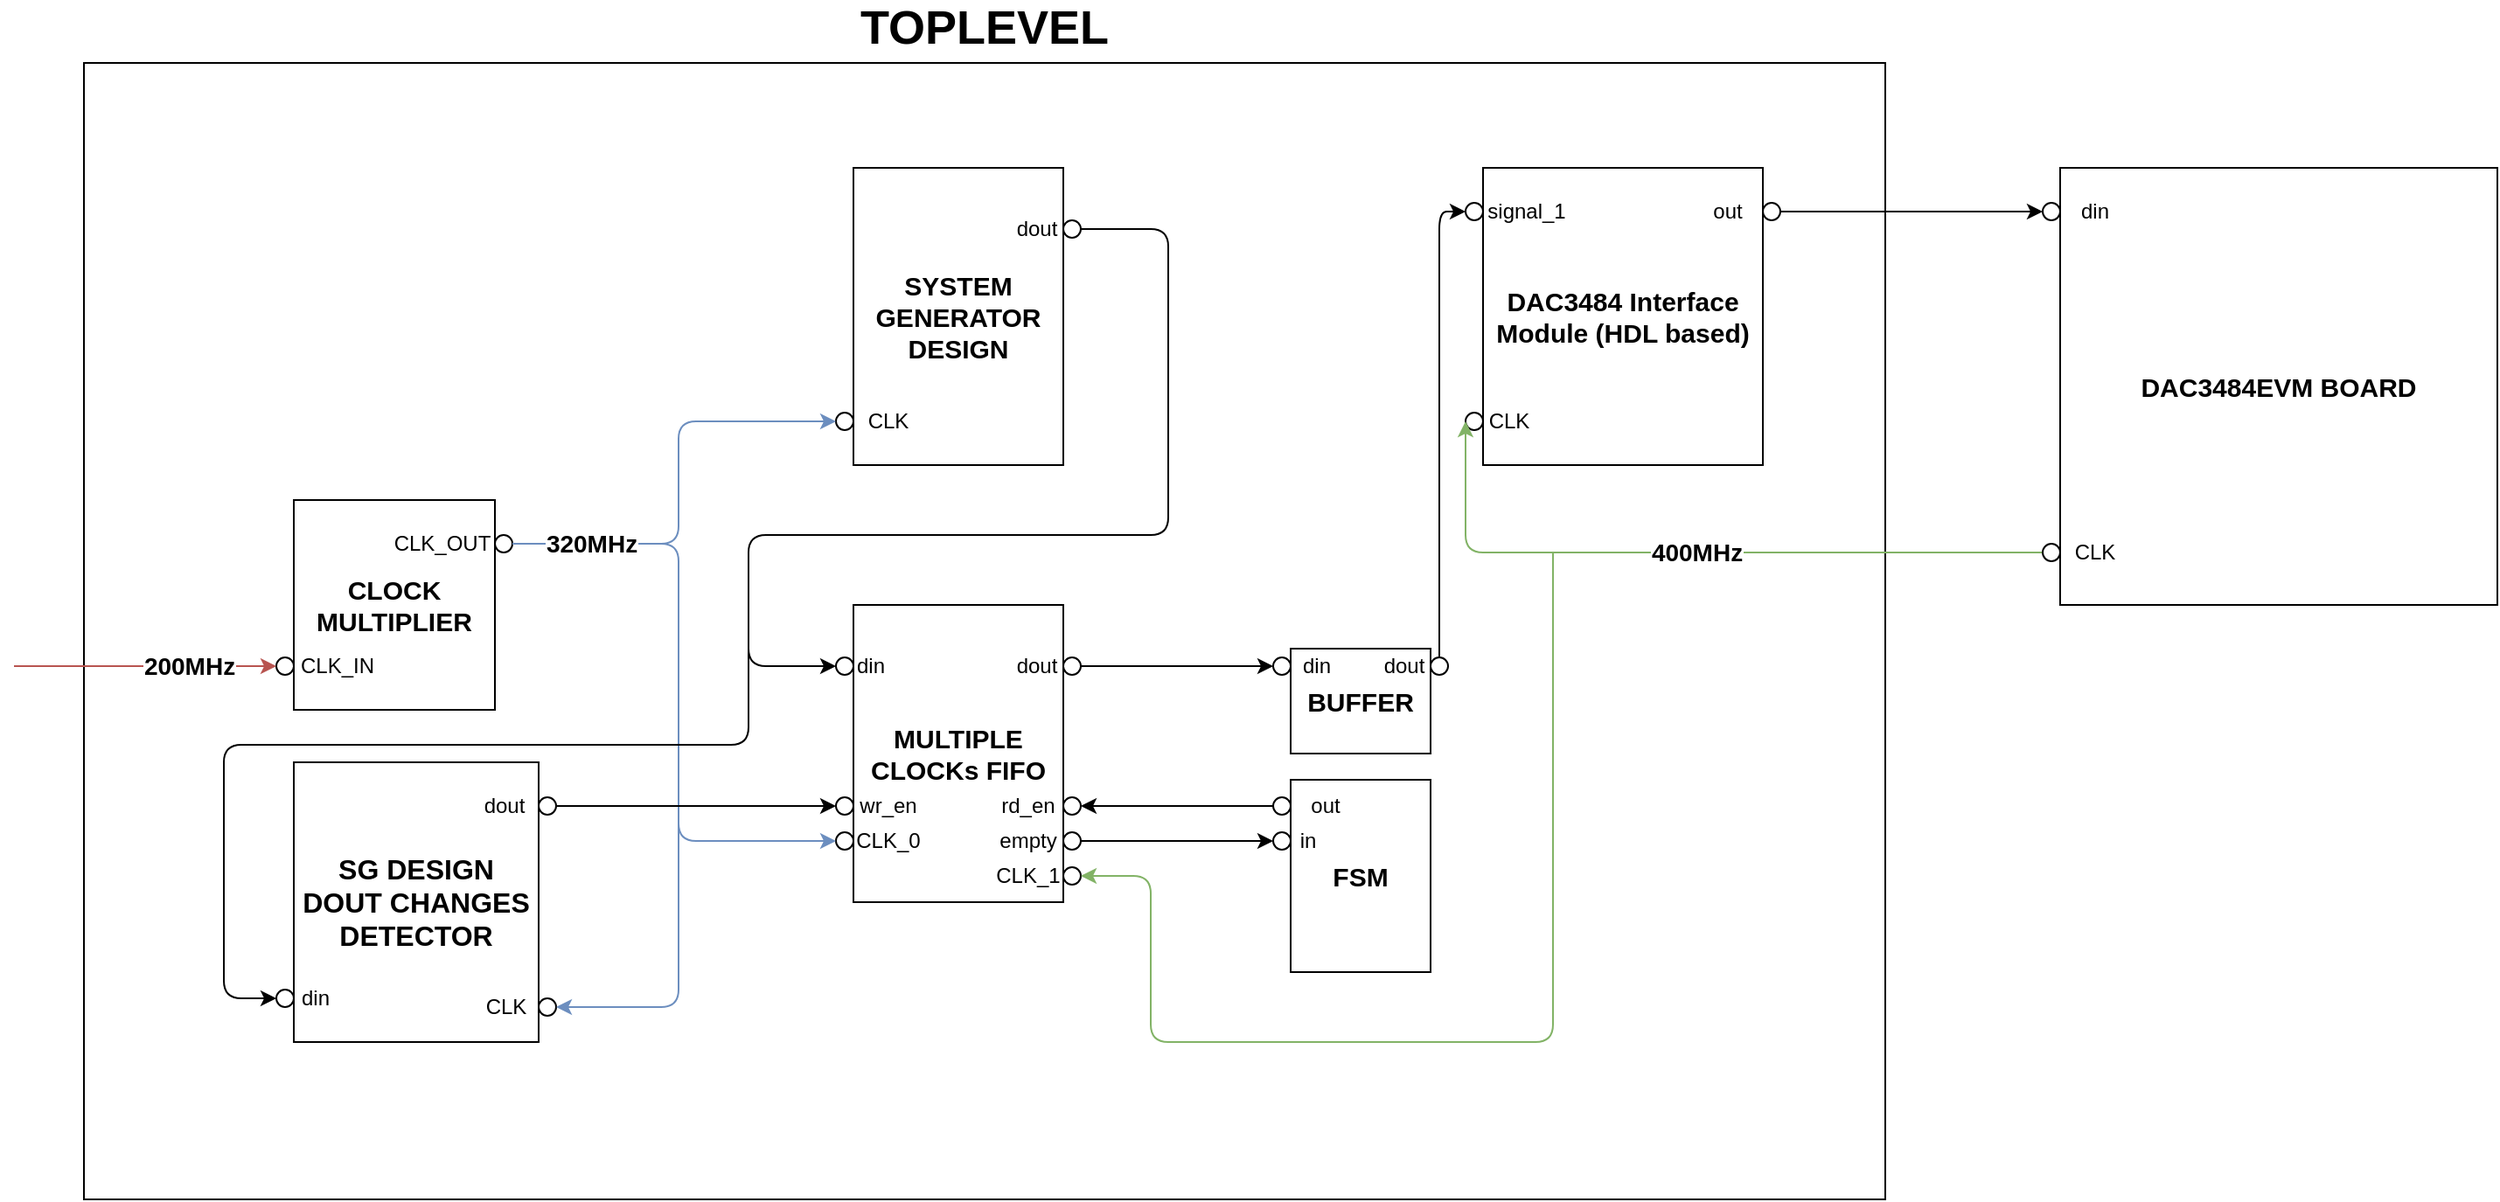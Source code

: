 <mxfile version="13.9.9" type="device"><diagram name="Page-1" id="7e0a89b8-554c-2b80-1dc8-d5c74ca68de4"><mxGraphModel dx="1762" dy="446" grid="1" gridSize="10" guides="1" tooltips="1" connect="1" arrows="1" fold="1" page="1" pageScale="1" pageWidth="1100" pageHeight="850" background="#ffffff" math="0" shadow="0"><root><mxCell id="0"/><mxCell id="1" parent="0"/><mxCell id="FVdMLx7yKSTiwvYgOLTa-85" value="" style="rounded=0;whiteSpace=wrap;html=1;fontSize=14;fillColor=none;" vertex="1" parent="1"><mxGeometry x="-280" y="40" width="1030" height="650" as="geometry"/></mxCell><mxCell id="FVdMLx7yKSTiwvYgOLTa-2" value="&lt;b&gt;&lt;font style=&quot;font-size: 15px&quot;&gt;SYSTEM GENERATOR DESIGN&lt;/font&gt;&lt;/b&gt;" style="rounded=0;whiteSpace=wrap;html=1;" vertex="1" parent="1"><mxGeometry x="160" y="100" width="120" height="170" as="geometry"/></mxCell><mxCell id="FVdMLx7yKSTiwvYgOLTa-4" value="&lt;font size=&quot;1&quot;&gt;&lt;b style=&quot;font-size: 15px&quot;&gt;DAC3484 Interface Module (HDL based)&lt;/b&gt;&lt;/font&gt;" style="rounded=0;whiteSpace=wrap;html=1;" vertex="1" parent="1"><mxGeometry x="520" y="100" width="160" height="170" as="geometry"/></mxCell><mxCell id="FVdMLx7yKSTiwvYgOLTa-5" value="" style="ellipse;whiteSpace=wrap;html=1;aspect=fixed;" vertex="1" parent="1"><mxGeometry x="510" y="120" width="10" height="10" as="geometry"/></mxCell><mxCell id="FVdMLx7yKSTiwvYgOLTa-6" value="" style="ellipse;whiteSpace=wrap;html=1;aspect=fixed;" vertex="1" parent="1"><mxGeometry x="510" y="240" width="10" height="10" as="geometry"/></mxCell><mxCell id="FVdMLx7yKSTiwvYgOLTa-8" value="&lt;div&gt;&lt;b&gt;&lt;font style=&quot;font-size: 15px&quot;&gt;MULTIPLE CLOCKs FIFO&lt;/font&gt;&lt;/b&gt;&lt;/div&gt;" style="rounded=0;whiteSpace=wrap;html=1;align=center;" vertex="1" parent="1"><mxGeometry x="160" y="350" width="120" height="170" as="geometry"/></mxCell><mxCell id="FVdMLx7yKSTiwvYgOLTa-9" value="" style="ellipse;whiteSpace=wrap;html=1;aspect=fixed;" vertex="1" parent="1"><mxGeometry x="280" y="500" width="10" height="10" as="geometry"/></mxCell><mxCell id="FVdMLx7yKSTiwvYgOLTa-10" value="" style="ellipse;whiteSpace=wrap;html=1;aspect=fixed;" vertex="1" parent="1"><mxGeometry x="280" y="380" width="10" height="10" as="geometry"/></mxCell><mxCell id="FVdMLx7yKSTiwvYgOLTa-11" value="" style="ellipse;whiteSpace=wrap;html=1;aspect=fixed;" vertex="1" parent="1"><mxGeometry x="280" y="460" width="10" height="10" as="geometry"/></mxCell><mxCell id="FVdMLx7yKSTiwvYgOLTa-12" value="" style="ellipse;whiteSpace=wrap;html=1;aspect=fixed;" vertex="1" parent="1"><mxGeometry x="150" y="480" width="10" height="10" as="geometry"/></mxCell><mxCell id="FVdMLx7yKSTiwvYgOLTa-13" value="" style="ellipse;whiteSpace=wrap;html=1;aspect=fixed;" vertex="1" parent="1"><mxGeometry x="150" y="380" width="10" height="10" as="geometry"/></mxCell><mxCell id="FVdMLx7yKSTiwvYgOLTa-14" value="" style="ellipse;whiteSpace=wrap;html=1;aspect=fixed;" vertex="1" parent="1"><mxGeometry x="150" y="460" width="10" height="10" as="geometry"/></mxCell><mxCell id="FVdMLx7yKSTiwvYgOLTa-15" value="CLK_0" style="text;html=1;strokeColor=none;fillColor=none;align=center;verticalAlign=middle;whiteSpace=wrap;rounded=0;" vertex="1" parent="1"><mxGeometry x="160" y="475" width="40" height="20" as="geometry"/></mxCell><mxCell id="FVdMLx7yKSTiwvYgOLTa-16" value="CLK_1" style="text;html=1;strokeColor=none;fillColor=none;align=center;verticalAlign=middle;whiteSpace=wrap;rounded=0;" vertex="1" parent="1"><mxGeometry x="240" y="495" width="40" height="20" as="geometry"/></mxCell><mxCell id="FVdMLx7yKSTiwvYgOLTa-17" value="rd_en" style="text;html=1;strokeColor=none;fillColor=none;align=center;verticalAlign=middle;whiteSpace=wrap;rounded=0;" vertex="1" parent="1"><mxGeometry x="240" y="455" width="40" height="20" as="geometry"/></mxCell><mxCell id="FVdMLx7yKSTiwvYgOLTa-18" value="wr_en" style="text;html=1;strokeColor=none;fillColor=none;align=center;verticalAlign=middle;whiteSpace=wrap;rounded=0;" vertex="1" parent="1"><mxGeometry x="160" y="455" width="40" height="20" as="geometry"/></mxCell><mxCell id="FVdMLx7yKSTiwvYgOLTa-19" value="din" style="text;html=1;strokeColor=none;fillColor=none;align=center;verticalAlign=middle;whiteSpace=wrap;rounded=0;" vertex="1" parent="1"><mxGeometry x="150" y="375" width="40" height="20" as="geometry"/></mxCell><mxCell id="FVdMLx7yKSTiwvYgOLTa-20" value="dout" style="text;html=1;strokeColor=none;fillColor=none;align=center;verticalAlign=middle;whiteSpace=wrap;rounded=0;" vertex="1" parent="1"><mxGeometry x="250" y="375" width="30" height="20" as="geometry"/></mxCell><mxCell id="FVdMLx7yKSTiwvYgOLTa-21" value="signal_1" style="text;html=1;strokeColor=none;fillColor=none;align=center;verticalAlign=middle;whiteSpace=wrap;rounded=0;" vertex="1" parent="1"><mxGeometry x="530" y="115" width="30" height="20" as="geometry"/></mxCell><mxCell id="FVdMLx7yKSTiwvYgOLTa-22" value="CLK" style="text;html=1;strokeColor=none;fillColor=none;align=center;verticalAlign=middle;whiteSpace=wrap;rounded=0;" vertex="1" parent="1"><mxGeometry x="520" y="235" width="30" height="20" as="geometry"/></mxCell><mxCell id="FVdMLx7yKSTiwvYgOLTa-23" value="" style="endArrow=classic;html=1;entryX=0;entryY=0.5;entryDx=0;entryDy=0;fillColor=#d5e8d4;strokeColor=#82b366;exitX=0;exitY=0.5;exitDx=0;exitDy=0;" edge="1" parent="1" source="FVdMLx7yKSTiwvYgOLTa-89" target="FVdMLx7yKSTiwvYgOLTa-6"><mxGeometry width="50" height="50" relative="1" as="geometry"><mxPoint x="810" y="320" as="sourcePoint"/><mxPoint x="630" y="370" as="targetPoint"/><Array as="points"><mxPoint x="510" y="320"/></Array></mxGeometry></mxCell><mxCell id="FVdMLx7yKSTiwvYgOLTa-52" value="400MHz" style="edgeLabel;html=1;align=center;verticalAlign=middle;resizable=0;points=[];fontSize=14;fontStyle=1" vertex="1" connectable="0" parent="FVdMLx7yKSTiwvYgOLTa-23"><mxGeometry x="-0.475" relative="1" as="geometry"><mxPoint x="-91.43" as="offset"/></mxGeometry></mxCell><mxCell id="FVdMLx7yKSTiwvYgOLTa-24" value="" style="endArrow=classic;html=1;entryX=1;entryY=0.5;entryDx=0;entryDy=0;fillColor=#d5e8d4;strokeColor=#82b366;" edge="1" parent="1" target="FVdMLx7yKSTiwvYgOLTa-9"><mxGeometry width="50" height="50" relative="1" as="geometry"><mxPoint x="560" y="320" as="sourcePoint"/><mxPoint x="625" y="370" as="targetPoint"/><Array as="points"><mxPoint x="560" y="600"/><mxPoint x="330" y="600"/><mxPoint x="330" y="505"/></Array></mxGeometry></mxCell><mxCell id="FVdMLx7yKSTiwvYgOLTa-26" value="" style="endArrow=classic;html=1;exitX=1;exitY=0.5;exitDx=0;exitDy=0;entryX=0;entryY=0.5;entryDx=0;entryDy=0;" edge="1" parent="1" source="FVdMLx7yKSTiwvYgOLTa-10" target="FVdMLx7yKSTiwvYgOLTa-30"><mxGeometry width="50" height="50" relative="1" as="geometry"><mxPoint x="480" y="410" as="sourcePoint"/><mxPoint x="360" y="385" as="targetPoint"/></mxGeometry></mxCell><mxCell id="FVdMLx7yKSTiwvYgOLTa-28" value="&lt;font style=&quot;font-size: 15px&quot;&gt;&lt;b&gt;BUFFER&lt;/b&gt;&lt;/font&gt;" style="rounded=0;whiteSpace=wrap;html=1;" vertex="1" parent="1"><mxGeometry x="410" y="375" width="80" height="60" as="geometry"/></mxCell><mxCell id="FVdMLx7yKSTiwvYgOLTa-30" value="" style="ellipse;whiteSpace=wrap;html=1;aspect=fixed;" vertex="1" parent="1"><mxGeometry x="400" y="380" width="10" height="10" as="geometry"/></mxCell><mxCell id="FVdMLx7yKSTiwvYgOLTa-31" value="din" style="text;html=1;strokeColor=none;fillColor=none;align=center;verticalAlign=middle;whiteSpace=wrap;rounded=0;" vertex="1" parent="1"><mxGeometry x="410" y="375" width="30" height="20" as="geometry"/></mxCell><mxCell id="FVdMLx7yKSTiwvYgOLTa-32" value="dout" style="text;html=1;strokeColor=none;fillColor=none;align=center;verticalAlign=middle;whiteSpace=wrap;rounded=0;" vertex="1" parent="1"><mxGeometry x="460" y="375" width="30" height="20" as="geometry"/></mxCell><mxCell id="FVdMLx7yKSTiwvYgOLTa-34" value="" style="ellipse;whiteSpace=wrap;html=1;aspect=fixed;" vertex="1" parent="1"><mxGeometry x="490" y="380" width="10" height="10" as="geometry"/></mxCell><mxCell id="FVdMLx7yKSTiwvYgOLTa-35" value="" style="endArrow=classic;html=1;entryX=0;entryY=0.5;entryDx=0;entryDy=0;exitX=0.5;exitY=0;exitDx=0;exitDy=0;" edge="1" parent="1" source="FVdMLx7yKSTiwvYgOLTa-34" target="FVdMLx7yKSTiwvYgOLTa-5"><mxGeometry width="50" height="50" relative="1" as="geometry"><mxPoint x="440" y="330" as="sourcePoint"/><mxPoint x="490" y="280" as="targetPoint"/><Array as="points"><mxPoint x="495" y="125"/></Array></mxGeometry></mxCell><mxCell id="FVdMLx7yKSTiwvYgOLTa-37" value="" style="ellipse;whiteSpace=wrap;html=1;aspect=fixed;" vertex="1" parent="1"><mxGeometry x="280" y="130" width="10" height="10" as="geometry"/></mxCell><mxCell id="FVdMLx7yKSTiwvYgOLTa-38" value="dout" style="text;html=1;strokeColor=none;fillColor=none;align=center;verticalAlign=middle;whiteSpace=wrap;rounded=0;" vertex="1" parent="1"><mxGeometry x="250" y="125" width="30" height="20" as="geometry"/></mxCell><mxCell id="FVdMLx7yKSTiwvYgOLTa-39" value="" style="endArrow=classic;html=1;entryX=0;entryY=0.5;entryDx=0;entryDy=0;exitX=1;exitY=0.5;exitDx=0;exitDy=0;" edge="1" parent="1" source="FVdMLx7yKSTiwvYgOLTa-37" target="FVdMLx7yKSTiwvYgOLTa-19"><mxGeometry width="50" height="50" relative="1" as="geometry"><mxPoint x="90" y="340" as="sourcePoint"/><mxPoint x="140" y="290" as="targetPoint"/><Array as="points"><mxPoint x="340" y="135"/><mxPoint x="340" y="310"/><mxPoint x="100" y="310"/><mxPoint x="100" y="385"/></Array></mxGeometry></mxCell><mxCell id="FVdMLx7yKSTiwvYgOLTa-41" value="" style="ellipse;whiteSpace=wrap;html=1;aspect=fixed;" vertex="1" parent="1"><mxGeometry x="150" y="240" width="10" height="10" as="geometry"/></mxCell><mxCell id="FVdMLx7yKSTiwvYgOLTa-42" value="CLK" style="text;html=1;strokeColor=none;fillColor=none;align=center;verticalAlign=middle;whiteSpace=wrap;rounded=0;" vertex="1" parent="1"><mxGeometry x="165" y="235" width="30" height="20" as="geometry"/></mxCell><mxCell id="FVdMLx7yKSTiwvYgOLTa-43" value="&lt;b&gt;&lt;font style=&quot;font-size: 15px&quot;&gt;CLOCK MULTIPLIER&lt;/font&gt;&lt;/b&gt;" style="rounded=0;whiteSpace=wrap;html=1;" vertex="1" parent="1"><mxGeometry x="-160" y="290" width="115" height="120" as="geometry"/></mxCell><mxCell id="FVdMLx7yKSTiwvYgOLTa-45" value="" style="ellipse;whiteSpace=wrap;html=1;aspect=fixed;" vertex="1" parent="1"><mxGeometry x="-170" y="380" width="10" height="10" as="geometry"/></mxCell><mxCell id="FVdMLx7yKSTiwvYgOLTa-46" value="" style="ellipse;whiteSpace=wrap;html=1;aspect=fixed;" vertex="1" parent="1"><mxGeometry x="-45" y="310" width="10" height="10" as="geometry"/></mxCell><mxCell id="FVdMLx7yKSTiwvYgOLTa-47" value="" style="endArrow=classic;html=1;exitX=1;exitY=0.5;exitDx=0;exitDy=0;entryX=0;entryY=0.5;entryDx=0;entryDy=0;fillColor=#dae8fc;strokeColor=#6c8ebf;" edge="1" parent="1" source="FVdMLx7yKSTiwvYgOLTa-46" target="FVdMLx7yKSTiwvYgOLTa-41"><mxGeometry width="50" height="50" relative="1" as="geometry"><mxPoint x="60" y="170" as="sourcePoint"/><mxPoint x="110" y="120" as="targetPoint"/><Array as="points"><mxPoint x="60" y="315"/><mxPoint x="60" y="245"/></Array></mxGeometry></mxCell><mxCell id="FVdMLx7yKSTiwvYgOLTa-48" value="CLK_OUT" style="text;html=1;strokeColor=none;fillColor=none;align=center;verticalAlign=middle;whiteSpace=wrap;rounded=0;" vertex="1" parent="1"><mxGeometry x="-90" y="305" width="30" height="20" as="geometry"/></mxCell><mxCell id="FVdMLx7yKSTiwvYgOLTa-50" value="CLK_IN" style="text;html=1;strokeColor=none;fillColor=none;align=center;verticalAlign=middle;whiteSpace=wrap;rounded=0;" vertex="1" parent="1"><mxGeometry x="-150" y="375" width="30" height="20" as="geometry"/></mxCell><mxCell id="FVdMLx7yKSTiwvYgOLTa-51" value="200MHz" style="endArrow=classic;html=1;entryX=0;entryY=0.5;entryDx=0;entryDy=0;fillColor=#f8cecc;strokeColor=#b85450;fontSize=14;fontStyle=1" edge="1" parent="1" target="FVdMLx7yKSTiwvYgOLTa-45"><mxGeometry x="0.333" width="50" height="50" relative="1" as="geometry"><mxPoint x="-320" y="385" as="sourcePoint"/><mxPoint x="-230" y="370" as="targetPoint"/><mxPoint as="offset"/></mxGeometry></mxCell><mxCell id="FVdMLx7yKSTiwvYgOLTa-53" value="320MHz" style="endArrow=classic;html=1;exitX=1;exitY=0.5;exitDx=0;exitDy=0;entryX=0;entryY=0.5;entryDx=0;entryDy=0;fillColor=#dae8fc;strokeColor=#6c8ebf;fontStyle=1;fontSize=14;" edge="1" parent="1" source="FVdMLx7yKSTiwvYgOLTa-46" target="FVdMLx7yKSTiwvYgOLTa-12"><mxGeometry x="-0.747" width="50" height="50" relative="1" as="geometry"><mxPoint x="70" y="520" as="sourcePoint"/><mxPoint x="120" y="470" as="targetPoint"/><Array as="points"><mxPoint x="60" y="315"/><mxPoint x="60" y="485"/></Array><mxPoint as="offset"/></mxGeometry></mxCell><mxCell id="FVdMLx7yKSTiwvYgOLTa-54" value="&lt;b&gt;&lt;font style=&quot;font-size: 15px&quot;&gt;FSM&lt;/font&gt;&lt;/b&gt;" style="rounded=0;whiteSpace=wrap;html=1;" vertex="1" parent="1"><mxGeometry x="410" y="450" width="80" height="110" as="geometry"/></mxCell><mxCell id="FVdMLx7yKSTiwvYgOLTa-55" value="" style="ellipse;whiteSpace=wrap;html=1;aspect=fixed;" vertex="1" parent="1"><mxGeometry x="400" y="460" width="10" height="10" as="geometry"/></mxCell><mxCell id="FVdMLx7yKSTiwvYgOLTa-56" value="" style="endArrow=classic;html=1;entryX=1;entryY=0.5;entryDx=0;entryDy=0;exitX=0;exitY=0.5;exitDx=0;exitDy=0;" edge="1" parent="1" source="FVdMLx7yKSTiwvYgOLTa-55" target="FVdMLx7yKSTiwvYgOLTa-11"><mxGeometry width="50" height="50" relative="1" as="geometry"><mxPoint x="150" y="690" as="sourcePoint"/><mxPoint x="200" y="640" as="targetPoint"/></mxGeometry></mxCell><mxCell id="FVdMLx7yKSTiwvYgOLTa-57" value="out" style="text;html=1;strokeColor=none;fillColor=none;align=center;verticalAlign=middle;whiteSpace=wrap;rounded=0;" vertex="1" parent="1"><mxGeometry x="410" y="455" width="40" height="20" as="geometry"/></mxCell><mxCell id="FVdMLx7yKSTiwvYgOLTa-58" value="" style="ellipse;whiteSpace=wrap;html=1;aspect=fixed;" vertex="1" parent="1"><mxGeometry x="280" y="480" width="10" height="10" as="geometry"/></mxCell><mxCell id="FVdMLx7yKSTiwvYgOLTa-59" value="empty" style="text;html=1;strokeColor=none;fillColor=none;align=center;verticalAlign=middle;whiteSpace=wrap;rounded=0;" vertex="1" parent="1"><mxGeometry x="240" y="475" width="40" height="20" as="geometry"/></mxCell><mxCell id="FVdMLx7yKSTiwvYgOLTa-60" value="" style="ellipse;whiteSpace=wrap;html=1;aspect=fixed;" vertex="1" parent="1"><mxGeometry x="400" y="480" width="10" height="10" as="geometry"/></mxCell><mxCell id="FVdMLx7yKSTiwvYgOLTa-61" value="in" style="text;html=1;strokeColor=none;fillColor=none;align=center;verticalAlign=middle;whiteSpace=wrap;rounded=0;" vertex="1" parent="1"><mxGeometry x="410" y="475" width="20" height="20" as="geometry"/></mxCell><mxCell id="FVdMLx7yKSTiwvYgOLTa-62" value="" style="endArrow=classic;html=1;exitX=1;exitY=0.5;exitDx=0;exitDy=0;entryX=0;entryY=0.5;entryDx=0;entryDy=0;" edge="1" parent="1" source="FVdMLx7yKSTiwvYgOLTa-58" target="FVdMLx7yKSTiwvYgOLTa-60"><mxGeometry width="50" height="50" relative="1" as="geometry"><mxPoint x="240" y="570" as="sourcePoint"/><mxPoint x="190" y="560" as="targetPoint"/></mxGeometry></mxCell><mxCell id="FVdMLx7yKSTiwvYgOLTa-63" value="&lt;font style=&quot;font-size: 16px&quot;&gt;&lt;b&gt;SG DESIGN DOUT CHANGES DETECTOR&lt;/b&gt;&lt;/font&gt;" style="rounded=0;whiteSpace=wrap;html=1;" vertex="1" parent="1"><mxGeometry x="-160" y="440" width="140" height="160" as="geometry"/></mxCell><mxCell id="FVdMLx7yKSTiwvYgOLTa-64" value="" style="ellipse;whiteSpace=wrap;html=1;aspect=fixed;" vertex="1" parent="1"><mxGeometry x="-20" y="460" width="10" height="10" as="geometry"/></mxCell><mxCell id="FVdMLx7yKSTiwvYgOLTa-71" value="" style="ellipse;whiteSpace=wrap;html=1;aspect=fixed;" vertex="1" parent="1"><mxGeometry x="-170" y="570" width="10" height="10" as="geometry"/></mxCell><mxCell id="FVdMLx7yKSTiwvYgOLTa-74" value="din" style="text;html=1;strokeColor=none;fillColor=none;align=center;verticalAlign=middle;whiteSpace=wrap;rounded=0;" vertex="1" parent="1"><mxGeometry x="-160" y="565" width="25" height="20" as="geometry"/></mxCell><mxCell id="FVdMLx7yKSTiwvYgOLTa-75" value="dout" style="text;html=1;strokeColor=none;fillColor=none;align=center;verticalAlign=middle;whiteSpace=wrap;rounded=0;" vertex="1" parent="1"><mxGeometry x="-52.5" y="455" width="25" height="20" as="geometry"/></mxCell><mxCell id="FVdMLx7yKSTiwvYgOLTa-76" value="" style="endArrow=classic;html=1;entryX=0;entryY=0.5;entryDx=0;entryDy=0;" edge="1" parent="1" target="FVdMLx7yKSTiwvYgOLTa-71"><mxGeometry width="50" height="50" relative="1" as="geometry"><mxPoint x="100" y="370" as="sourcePoint"/><mxPoint x="110" y="590" as="targetPoint"/><Array as="points"><mxPoint x="100" y="430"/><mxPoint x="-200" y="430"/><mxPoint x="-200" y="575"/></Array></mxGeometry></mxCell><mxCell id="FVdMLx7yKSTiwvYgOLTa-77" value="" style="endArrow=classic;html=1;exitX=1;exitY=0.5;exitDx=0;exitDy=0;entryX=0;entryY=0.5;entryDx=0;entryDy=0;" edge="1" parent="1" source="FVdMLx7yKSTiwvYgOLTa-64" target="FVdMLx7yKSTiwvYgOLTa-14"><mxGeometry width="50" height="50" relative="1" as="geometry"><mxPoint x="60" y="580" as="sourcePoint"/><mxPoint x="110" y="530" as="targetPoint"/></mxGeometry></mxCell><mxCell id="FVdMLx7yKSTiwvYgOLTa-78" value="CLK" style="text;html=1;strokeColor=none;fillColor=none;align=center;verticalAlign=middle;whiteSpace=wrap;rounded=0;" vertex="1" parent="1"><mxGeometry x="-52.5" y="570" width="27" height="20" as="geometry"/></mxCell><mxCell id="FVdMLx7yKSTiwvYgOLTa-80" value="" style="ellipse;whiteSpace=wrap;html=1;aspect=fixed;" vertex="1" parent="1"><mxGeometry x="-20" y="575" width="10" height="10" as="geometry"/></mxCell><mxCell id="FVdMLx7yKSTiwvYgOLTa-81" value="" style="endArrow=classic;html=1;entryX=1;entryY=0.5;entryDx=0;entryDy=0;fillColor=#dae8fc;strokeColor=#6c8ebf;" edge="1" parent="1" target="FVdMLx7yKSTiwvYgOLTa-80"><mxGeometry width="50" height="50" relative="1" as="geometry"><mxPoint x="60" y="470" as="sourcePoint"/><mxPoint x="80" y="540" as="targetPoint"/><Array as="points"><mxPoint x="60" y="580"/></Array></mxGeometry></mxCell><mxCell id="FVdMLx7yKSTiwvYgOLTa-82" value="" style="endArrow=classic;html=1;fontSize=14;exitX=1;exitY=0.5;exitDx=0;exitDy=0;entryX=0;entryY=0.5;entryDx=0;entryDy=0;" edge="1" parent="1" source="FVdMLx7yKSTiwvYgOLTa-83" target="FVdMLx7yKSTiwvYgOLTa-91"><mxGeometry width="50" height="50" relative="1" as="geometry"><mxPoint x="720" y="140" as="sourcePoint"/><mxPoint x="810" y="125" as="targetPoint"/></mxGeometry></mxCell><mxCell id="FVdMLx7yKSTiwvYgOLTa-83" value="" style="ellipse;whiteSpace=wrap;html=1;aspect=fixed;" vertex="1" parent="1"><mxGeometry x="680" y="120" width="10" height="10" as="geometry"/></mxCell><mxCell id="FVdMLx7yKSTiwvYgOLTa-84" value="out" style="text;html=1;strokeColor=none;fillColor=none;align=center;verticalAlign=middle;whiteSpace=wrap;rounded=0;" vertex="1" parent="1"><mxGeometry x="650" y="115" width="20" height="20" as="geometry"/></mxCell><mxCell id="FVdMLx7yKSTiwvYgOLTa-86" value="&lt;b&gt;&lt;font style=&quot;font-size: 27px&quot;&gt;TOPLEVEL&lt;/font&gt;&lt;/b&gt;" style="text;html=1;strokeColor=none;fillColor=none;align=center;verticalAlign=middle;whiteSpace=wrap;rounded=0;fontSize=14;" vertex="1" parent="1"><mxGeometry x="215" y="10" width="40" height="20" as="geometry"/></mxCell><mxCell id="FVdMLx7yKSTiwvYgOLTa-88" value="&lt;b&gt;&lt;font style=&quot;font-size: 15px&quot;&gt;DAC3484EVM BOARD&lt;/font&gt;&lt;/b&gt;" style="rounded=0;whiteSpace=wrap;html=1;fontSize=14;" vertex="1" parent="1"><mxGeometry x="850" y="100" width="250" height="250" as="geometry"/></mxCell><mxCell id="FVdMLx7yKSTiwvYgOLTa-89" value="" style="ellipse;whiteSpace=wrap;html=1;aspect=fixed;" vertex="1" parent="1"><mxGeometry x="840" y="315" width="10" height="10" as="geometry"/></mxCell><mxCell id="FVdMLx7yKSTiwvYgOLTa-90" value="CLK" style="text;html=1;strokeColor=none;fillColor=none;align=center;verticalAlign=middle;whiteSpace=wrap;rounded=0;" vertex="1" parent="1"><mxGeometry x="860" y="310" width="20" height="20" as="geometry"/></mxCell><mxCell id="FVdMLx7yKSTiwvYgOLTa-91" value="" style="ellipse;whiteSpace=wrap;html=1;aspect=fixed;" vertex="1" parent="1"><mxGeometry x="840" y="120" width="10" height="10" as="geometry"/></mxCell><mxCell id="FVdMLx7yKSTiwvYgOLTa-92" value="din" style="text;html=1;strokeColor=none;fillColor=none;align=center;verticalAlign=middle;whiteSpace=wrap;rounded=0;" vertex="1" parent="1"><mxGeometry x="860" y="115" width="20" height="20" as="geometry"/></mxCell></root></mxGraphModel></diagram></mxfile>